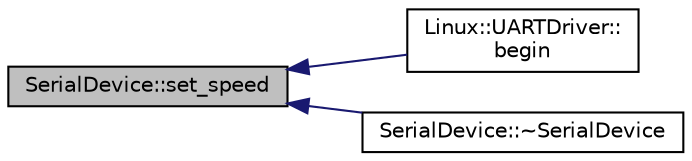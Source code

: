 digraph "SerialDevice::set_speed"
{
 // INTERACTIVE_SVG=YES
  edge [fontname="Helvetica",fontsize="10",labelfontname="Helvetica",labelfontsize="10"];
  node [fontname="Helvetica",fontsize="10",shape=record];
  rankdir="LR";
  Node1 [label="SerialDevice::set_speed",height=0.2,width=0.4,color="black", fillcolor="grey75", style="filled", fontcolor="black"];
  Node1 -> Node2 [dir="back",color="midnightblue",fontsize="10",style="solid",fontname="Helvetica"];
  Node2 [label="Linux::UARTDriver::\lbegin",height=0.2,width=0.4,color="black", fillcolor="white", style="filled",URL="$classLinux_1_1UARTDriver.html#a3c0680a281a3832fe9bae399ef9b8854"];
  Node1 -> Node3 [dir="back",color="midnightblue",fontsize="10",style="solid",fontname="Helvetica"];
  Node3 [label="SerialDevice::~SerialDevice",height=0.2,width=0.4,color="black", fillcolor="white", style="filled",URL="$classSerialDevice.html#ab69c0db44b4a369736b559ffaa014924"];
}
